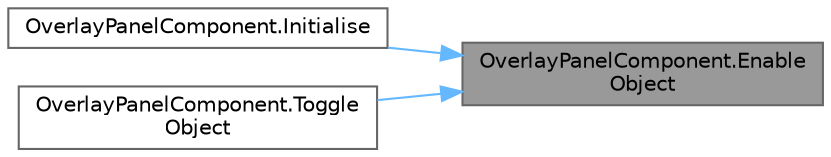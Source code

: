 digraph "OverlayPanelComponent.EnableObject"
{
 // LATEX_PDF_SIZE
  bgcolor="transparent";
  edge [fontname=Helvetica,fontsize=10,labelfontname=Helvetica,labelfontsize=10];
  node [fontname=Helvetica,fontsize=10,shape=box,height=0.2,width=0.4];
  rankdir="RL";
  Node1 [id="Node000001",label="OverlayPanelComponent.Enable\lObject",height=0.2,width=0.4,color="gray40", fillcolor="grey60", style="filled", fontcolor="black",tooltip="By default, enables the GameObject by turning on the CanvasGroup. If 'false' is passed as a parameter..."];
  Node1 -> Node2 [id="edge1_Node000001_Node000002",dir="back",color="steelblue1",style="solid",tooltip=" "];
  Node2 [id="Node000002",label="OverlayPanelComponent.Initialise",height=0.2,width=0.4,color="grey40", fillcolor="white", style="filled",URL="$class_overlay_panel_component.html#a4d5359ae2a0a27d2318b859179540ae4",tooltip="Sets the object active and turns off the CanvasGroup to make it not visible."];
  Node1 -> Node3 [id="edge2_Node000001_Node000003",dir="back",color="steelblue1",style="solid",tooltip=" "];
  Node3 [id="Node000003",label="OverlayPanelComponent.Toggle\lObject",height=0.2,width=0.4,color="grey40", fillcolor="white", style="filled",URL="$class_overlay_panel_component.html#a896b43a07d404a5b2a8771b32947de2d",tooltip="Toggles the overlay GameObject ON/OFF based on current state."];
}
